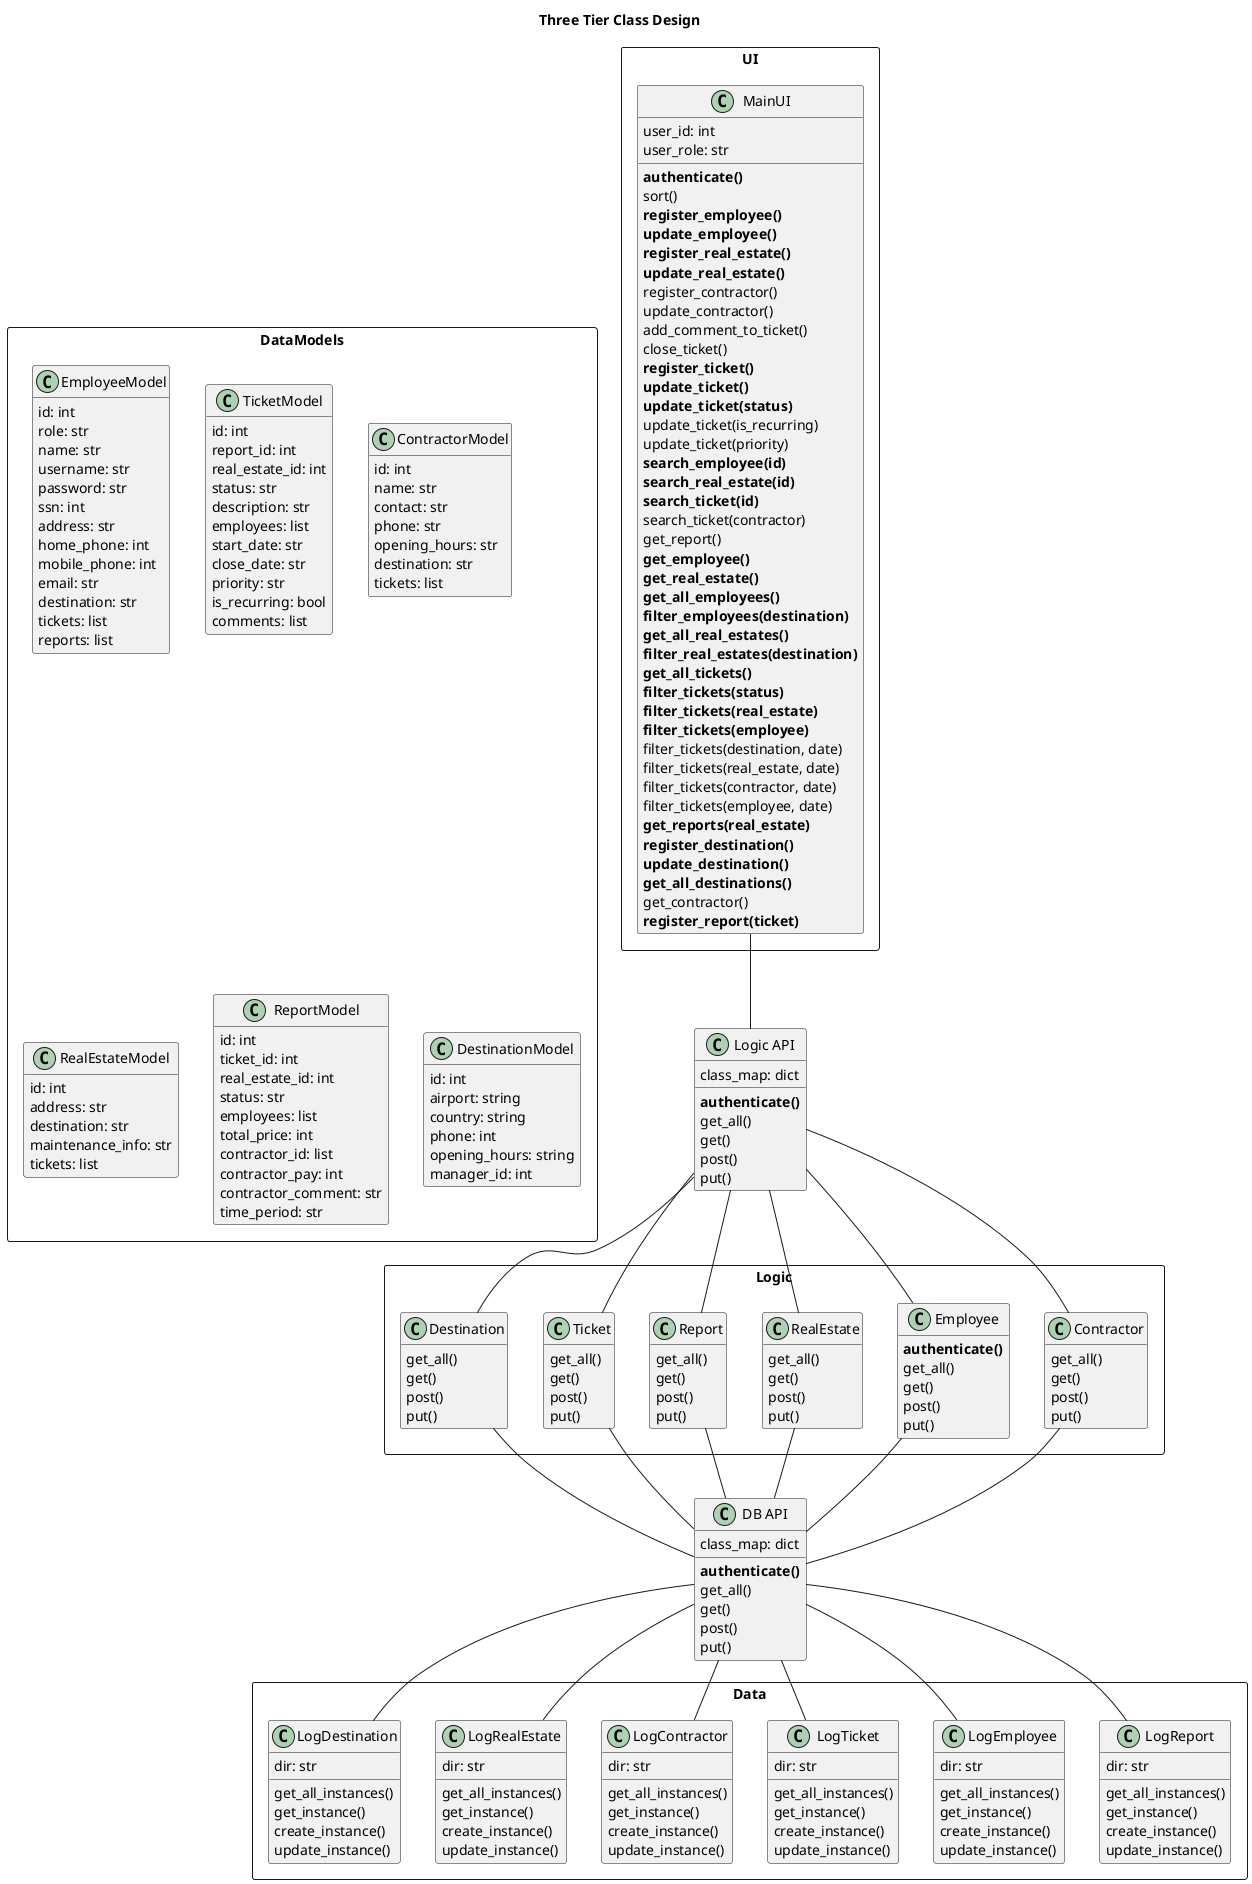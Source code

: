 @startuml Class Diagram

title Three Tier Class Design
hide empty methods
hide empty members


package UI <<Rectangle>> {

    class MainUI{
        user_id: int
        user_role: str
        **authenticate()**
        sort()
        **register_employee()**
        **update_employee()**
        **register_real_estate()**
        **update_real_estate()**
        register_contractor()
        update_contractor()
        add_comment_to_ticket()
        close_ticket()
        **register_ticket()**
        **update_ticket()**
        **update_ticket(status)**
        update_ticket(is_recurring)
        update_ticket(priority)
        **search_employee(id)**
        **search_real_estate(id)**
        **search_ticket(id)**
        search_ticket(contractor)
        get_report()
        **get_employee()**
        **get_real_estate()**
        **get_all_employees()**
        **filter_employees(destination)**
        **get_all_real_estates()**
        **filter_real_estates(destination)**
        **get_all_tickets()**
        **filter_tickets(status)**
        **filter_tickets(real_estate)**
        **filter_tickets(employee)**
        filter_tickets(destination, date)
        filter_tickets(real_estate, date)
        filter_tickets(contractor, date)
        filter_tickets(employee, date)
        **get_reports(real_estate)**
        **register_destination()**
        **update_destination()**
        **get_all_destinations()**
        get_contractor()
        **register_report(ticket)**









    }



}

class "Logic API" as wrapper1{
    class_map: dict
    **authenticate()**
    get_all()
    get()
    post()
    put()
}


package Logic <<Rectangle>> {

    MainUI -Down- wrapper1

    class Contractor{
        get_all()
        get()
        post()
        put()
        
    }

    class Employee{
        **authenticate()**
        get_all()
        get()
        post()
        put()
        
    }

    class RealEstate{
        get_all()
        get()
        post()
        put()
        
    }

    class Report {
        get_all()
        get()
        post()
        put()
        
    }

    class Ticket{
        get_all()
        get()
        post()
        put()
        
    } 
    
    class Destination{
        get_all()
        get()
        post()
        put()
        
    }

    wrapper1 -Down- Report
    wrapper1 -Down- Employee
    wrapper1 -Down- Ticket
    wrapper1 -Down- RealEstate
    wrapper1 -Down- Contractor
    wrapper1 -Down- Destination

}

class "DB API"  as wrapper2{
    class_map: dict
    **authenticate()**
    get_all()
    get()
    post()
    put()
}



package Data <<Rectangle>> {

    Report -Down- wrapper2
    Employee -Down- wrapper2
    Ticket -Down- wrapper2
    RealEstate -Down- wrapper2
    Contractor -Down- wrapper2
    Destination -Down- wrapper2

    wrapper2 -Down- LogReport
    wrapper2 -Down- LogEmployee
    wrapper2 -Down- LogTicket
    wrapper2 -Down- LogContractor
    wrapper2 -Down- LogRealEstate
    wrapper2 -Down- LogDestination

    class LogReport{
        dir: str
        get_all_instances()
        get_instance()
        create_instance()
        update_instance()
    }
    class LogEmployee{
        dir: str
        get_all_instances()
        get_instance()
        create_instance()
        update_instance()
    }
    class LogTicket{
        dir: str
        get_all_instances()
        get_instance()
        create_instance()
        update_instance()
    }
    class LogContractor{
        dir: str
        get_all_instances()
        get_instance()
        create_instance()
        update_instance()
    }
    class LogRealEstate{
        dir: str
        get_all_instances()
        get_instance()
        create_instance()
        update_instance()
    }
    class LogDestination{
        dir: str
        get_all_instances()
        get_instance()
        create_instance()
        update_instance()
    }

}

package DataModels <<Rectangle>> {
    class EmployeeModel{
        id: int
        role: str
        name: str
        username: str
        password: str
        ssn: int
        address: str
        home_phone: int
        mobile_phone: int
        email: str
        destination: str
        tickets: list
        reports: list
    }
    class TicketModel{
        id: int
        report_id: int
        real_estate_id: int
        status: str
        description: str
        employees: list
        start_date: str
        close_date: str
        priority: str
        is_recurring: bool
        comments: list
    }
    class ContractorModel{
        id: int
        name: str
        contact: str
        phone: str
        opening_hours: str
        destination: str
        tickets: list
    }
    class RealEstateModel{
        id: int
        address: str
        destination: str
        maintenance_info: str
        tickets: list
    }
    class ReportModel{
        id: int
        ticket_id: int
        real_estate_id: int
        status: str
        employees: list
        total_price: int
        contractor_id: list
        contractor_pay: int
        contractor_comment: str
        time_period: str
    }
    class DestinationModel {
        id: int
        airport: string
        country: string
        phone: int
        opening_hours: string
        manager_id: int

    }


}


@enduml



